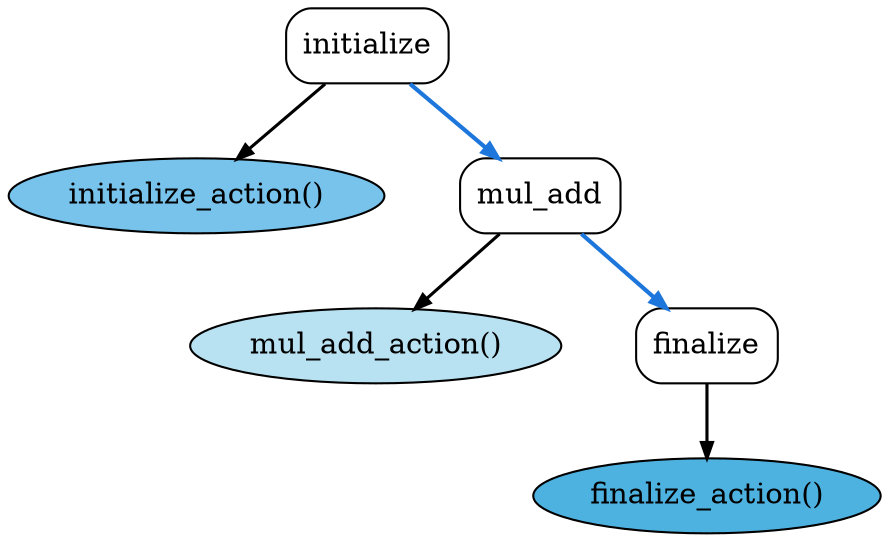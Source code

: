 digraph "graph" {
	graph [nodesep=.5];
	node [color=black,
		fillcolor=lightgrey,
		fontcolor=black,
		shape=ellipse
	];
	edge [arrowhead=normal,
		arrowsize=0.75,
		arrowtail=normal,
		color=black,
		dir=forward,
		fillcolor=black,
		fontcolor=black,
		headport=c,
		tailport=c
	];
	initialize	[label=initialize,
		shape=box,
		style=rounded];
	"0x7a51e0"	[fillcolor="#77c3ec",
		label="initialize_action()",
		style=filled];
	initialize:c -> "0x7a51e0":c	[penwidth=1.5];
	mul_add	[label=mul_add,
		shape=box,
		style=rounded];
	initialize:c -> mul_add:c	[color="#1d76db",
		fillcolor="#1d76db",
		style=bold];
	"0x7a5240"	[fillcolor="#b8e2f2",
		label="mul_add_action()",
		style=filled];
	mul_add:c -> "0x7a5240":c	[penwidth=1.5];
	finalize	[label=finalize,
		shape=box,
		style=rounded];
	mul_add:c -> finalize:c	[color="#1d76db",
		fillcolor="#1d76db",
		style=bold];
	"0x7a52a0"	[fillcolor="#4eb2e0",
		label="finalize_action()",
		style=filled];
	finalize:c -> "0x7a52a0":c	[penwidth=1.5];
}

